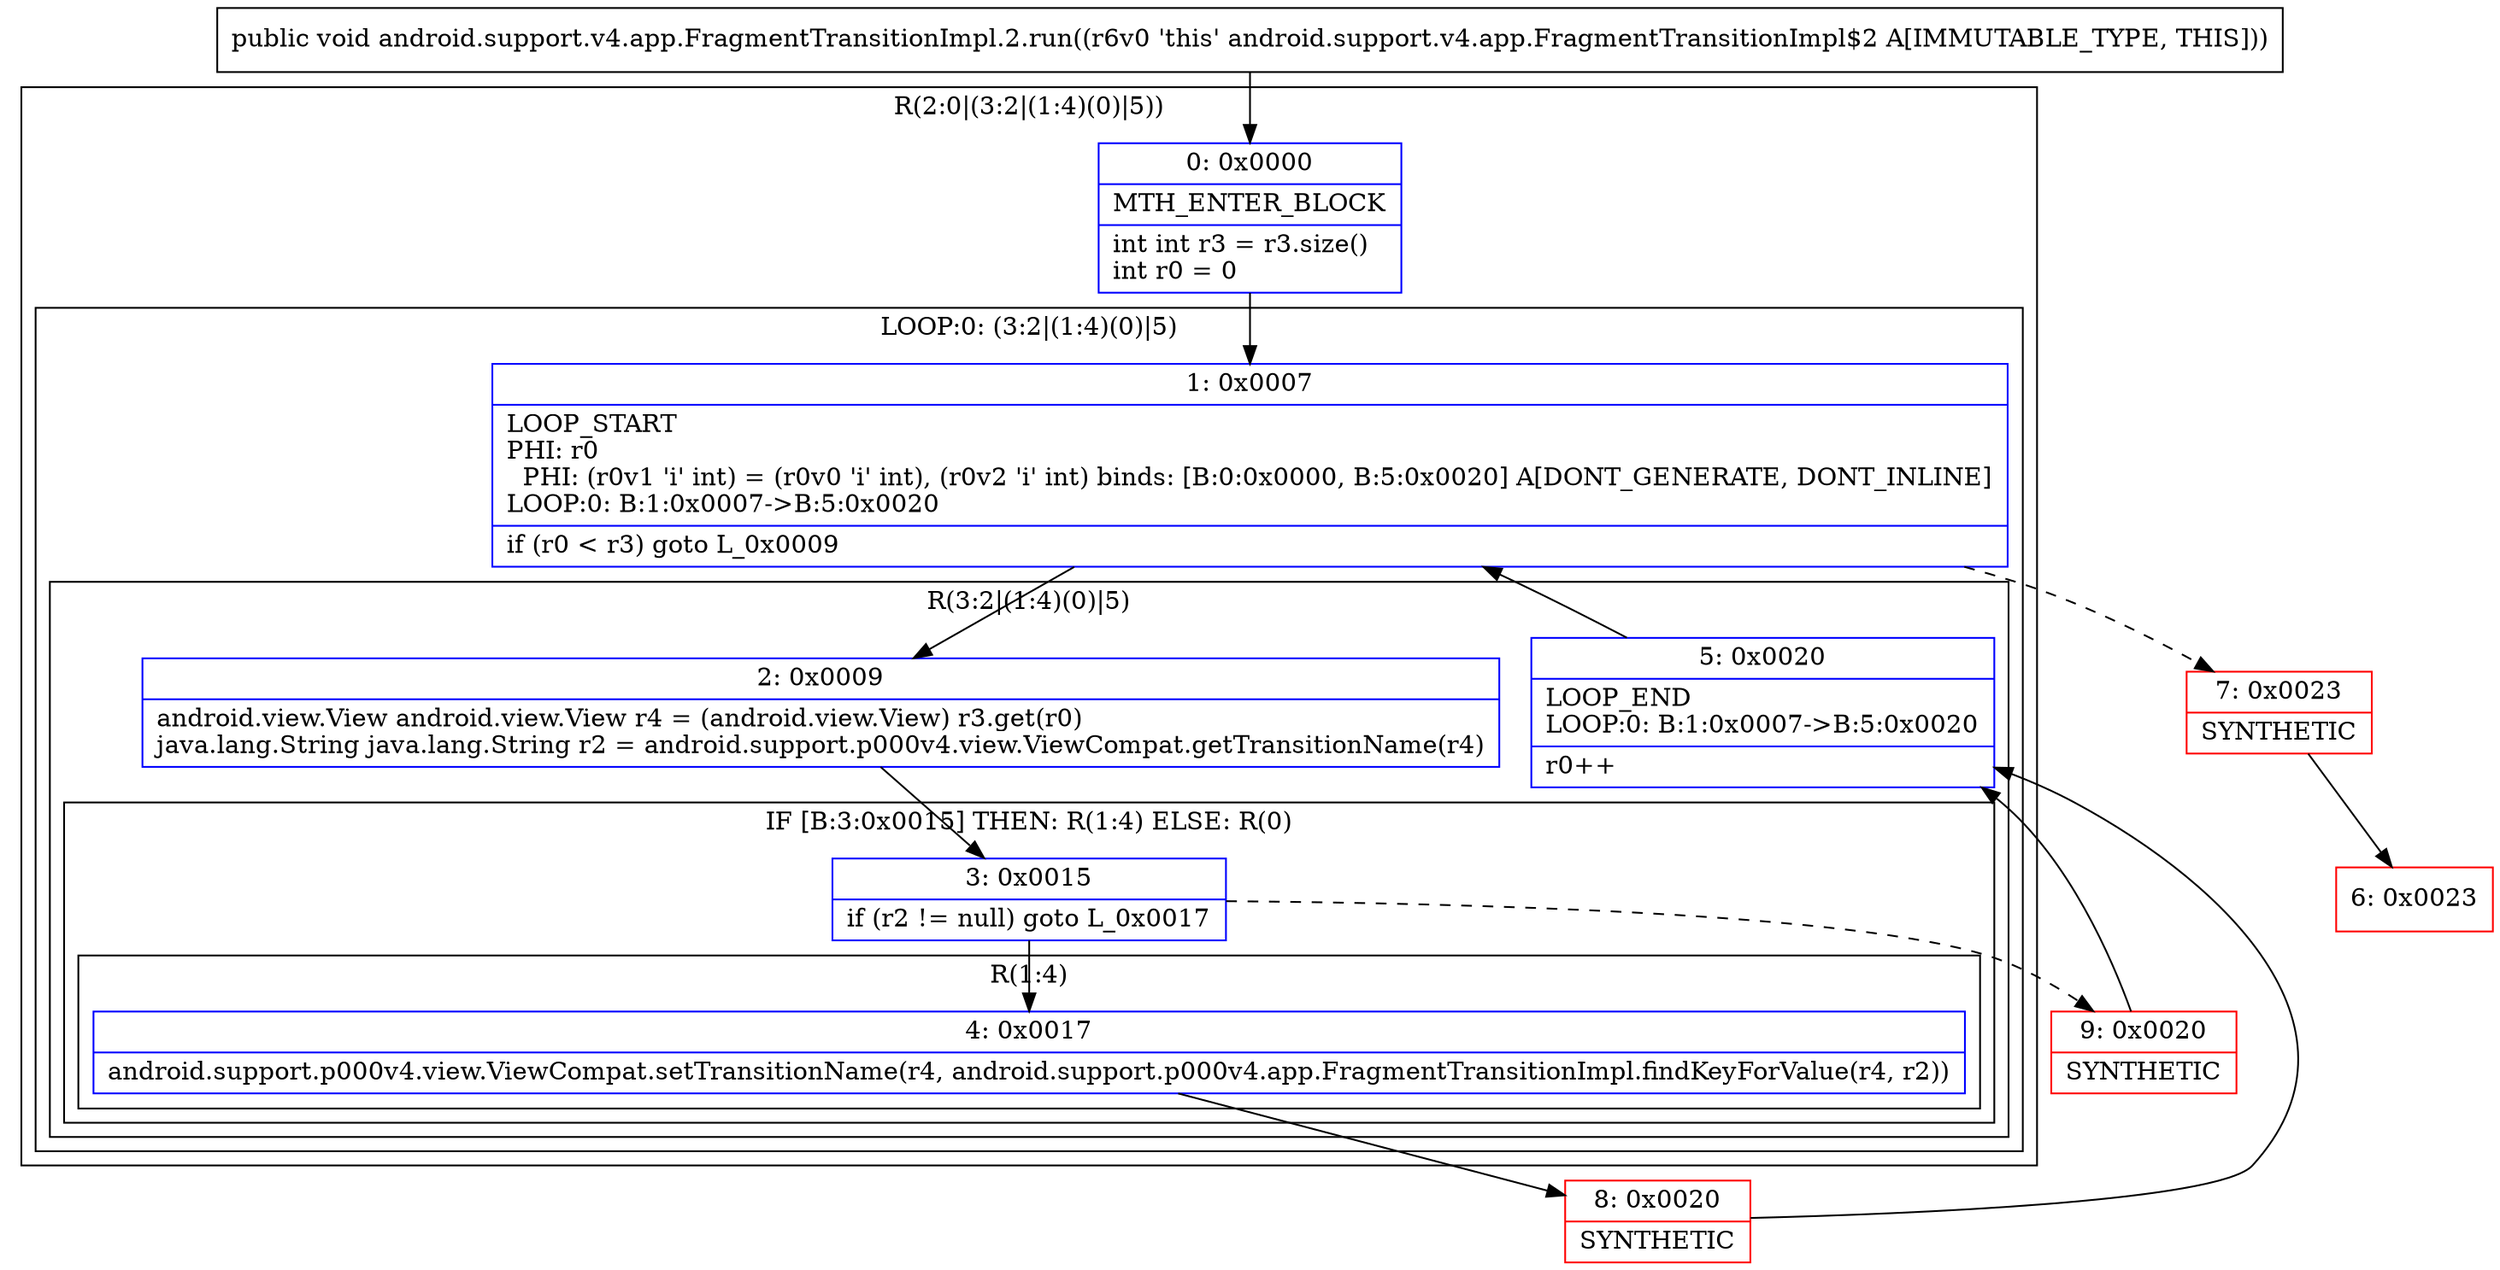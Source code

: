 digraph "CFG forandroid.support.v4.app.FragmentTransitionImpl.2.run()V" {
subgraph cluster_Region_831228340 {
label = "R(2:0|(3:2|(1:4)(0)|5))";
node [shape=record,color=blue];
Node_0 [shape=record,label="{0\:\ 0x0000|MTH_ENTER_BLOCK\l|int int r3 = r3.size()\lint r0 = 0\l}"];
subgraph cluster_LoopRegion_2031842879 {
label = "LOOP:0: (3:2|(1:4)(0)|5)";
node [shape=record,color=blue];
Node_1 [shape=record,label="{1\:\ 0x0007|LOOP_START\lPHI: r0 \l  PHI: (r0v1 'i' int) = (r0v0 'i' int), (r0v2 'i' int) binds: [B:0:0x0000, B:5:0x0020] A[DONT_GENERATE, DONT_INLINE]\lLOOP:0: B:1:0x0007\-\>B:5:0x0020\l|if (r0 \< r3) goto L_0x0009\l}"];
subgraph cluster_Region_682839879 {
label = "R(3:2|(1:4)(0)|5)";
node [shape=record,color=blue];
Node_2 [shape=record,label="{2\:\ 0x0009|android.view.View android.view.View r4 = (android.view.View) r3.get(r0)\ljava.lang.String java.lang.String r2 = android.support.p000v4.view.ViewCompat.getTransitionName(r4)\l}"];
subgraph cluster_IfRegion_1291694945 {
label = "IF [B:3:0x0015] THEN: R(1:4) ELSE: R(0)";
node [shape=record,color=blue];
Node_3 [shape=record,label="{3\:\ 0x0015|if (r2 != null) goto L_0x0017\l}"];
subgraph cluster_Region_559302870 {
label = "R(1:4)";
node [shape=record,color=blue];
Node_4 [shape=record,label="{4\:\ 0x0017|android.support.p000v4.view.ViewCompat.setTransitionName(r4, android.support.p000v4.app.FragmentTransitionImpl.findKeyForValue(r4, r2))\l}"];
}
subgraph cluster_Region_793247251 {
label = "R(0)";
node [shape=record,color=blue];
}
}
Node_5 [shape=record,label="{5\:\ 0x0020|LOOP_END\lLOOP:0: B:1:0x0007\-\>B:5:0x0020\l|r0++\l}"];
}
}
}
Node_6 [shape=record,color=red,label="{6\:\ 0x0023}"];
Node_7 [shape=record,color=red,label="{7\:\ 0x0023|SYNTHETIC\l}"];
Node_8 [shape=record,color=red,label="{8\:\ 0x0020|SYNTHETIC\l}"];
Node_9 [shape=record,color=red,label="{9\:\ 0x0020|SYNTHETIC\l}"];
MethodNode[shape=record,label="{public void android.support.v4.app.FragmentTransitionImpl.2.run((r6v0 'this' android.support.v4.app.FragmentTransitionImpl$2 A[IMMUTABLE_TYPE, THIS])) }"];
MethodNode -> Node_0;
Node_0 -> Node_1;
Node_1 -> Node_2;
Node_1 -> Node_7[style=dashed];
Node_2 -> Node_3;
Node_3 -> Node_4;
Node_3 -> Node_9[style=dashed];
Node_4 -> Node_8;
Node_5 -> Node_1;
Node_7 -> Node_6;
Node_8 -> Node_5;
Node_9 -> Node_5;
}

